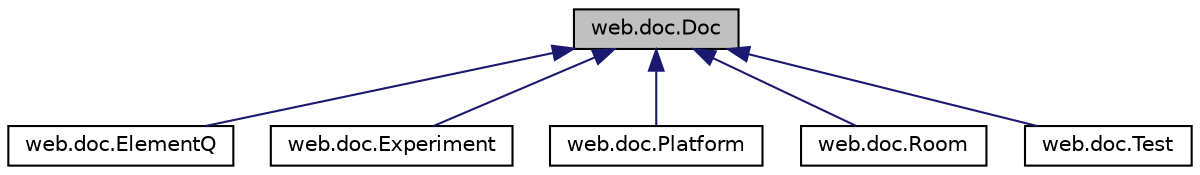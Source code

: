 digraph "web.doc.Doc"
{
 // LATEX_PDF_SIZE
  edge [fontname="Helvetica",fontsize="10",labelfontname="Helvetica",labelfontsize="10"];
  node [fontname="Helvetica",fontsize="10",shape=record];
  Node1 [label="web.doc.Doc",height=0.2,width=0.4,color="black", fillcolor="grey75", style="filled", fontcolor="black",tooltip=" "];
  Node1 -> Node2 [dir="back",color="midnightblue",fontsize="10",style="solid",fontname="Helvetica"];
  Node2 [label="web.doc.ElementQ",height=0.2,width=0.4,color="black", fillcolor="white", style="filled",URL="$classweb_1_1doc_1_1ElementQ.html",tooltip=" "];
  Node1 -> Node3 [dir="back",color="midnightblue",fontsize="10",style="solid",fontname="Helvetica"];
  Node3 [label="web.doc.Experiment",height=0.2,width=0.4,color="black", fillcolor="white", style="filled",URL="$classweb_1_1doc_1_1Experiment.html",tooltip=" "];
  Node1 -> Node4 [dir="back",color="midnightblue",fontsize="10",style="solid",fontname="Helvetica"];
  Node4 [label="web.doc.Platform",height=0.2,width=0.4,color="black", fillcolor="white", style="filled",URL="$classweb_1_1doc_1_1Platform.html",tooltip=" "];
  Node1 -> Node5 [dir="back",color="midnightblue",fontsize="10",style="solid",fontname="Helvetica"];
  Node5 [label="web.doc.Room",height=0.2,width=0.4,color="black", fillcolor="white", style="filled",URL="$classweb_1_1doc_1_1Room.html",tooltip=" "];
  Node1 -> Node6 [dir="back",color="midnightblue",fontsize="10",style="solid",fontname="Helvetica"];
  Node6 [label="web.doc.Test",height=0.2,width=0.4,color="black", fillcolor="white", style="filled",URL="$classweb_1_1doc_1_1Test.html",tooltip=" "];
}
